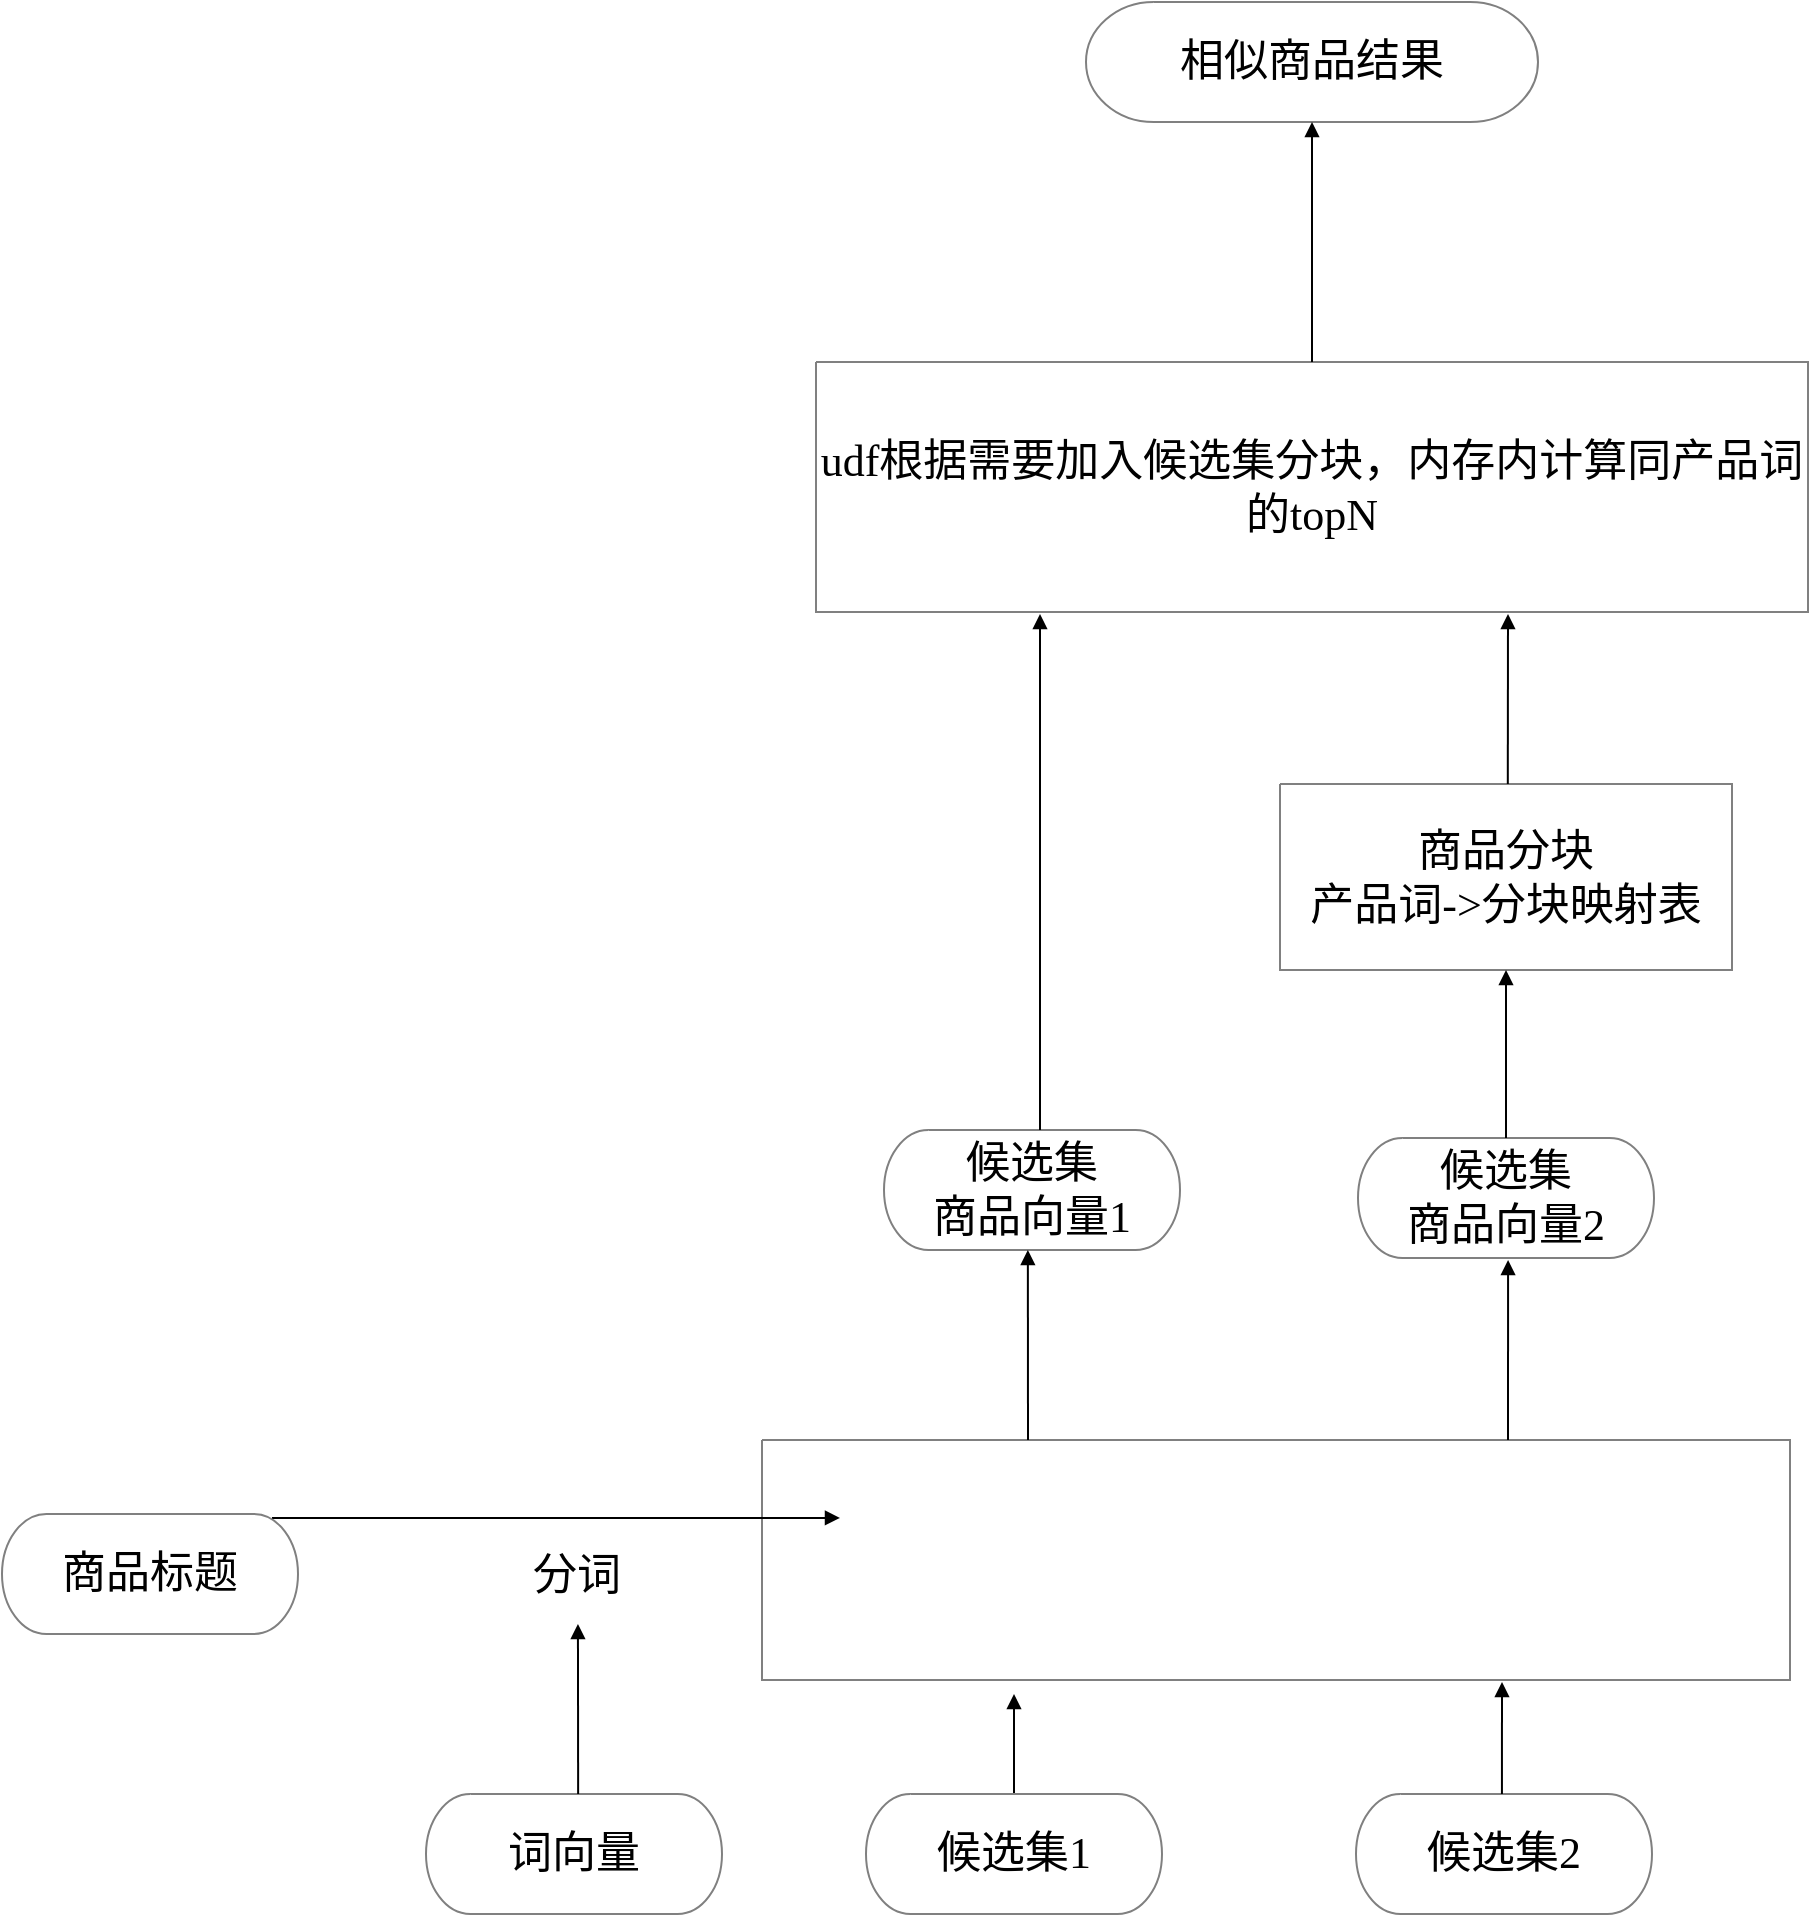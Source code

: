 <mxfile version="10.6.2" type="github"><diagram id="oA9TosYKJ3yfBbiNKTKy" name="第 1 页"><mxGraphModel dx="758" dy="548" grid="1" gridSize="10" guides="1" tooltips="1" connect="1" arrows="1" fold="1" page="1" pageScale="1" pageWidth="827" pageHeight="1169" math="0" shadow="0"><root><mxCell id="0"/><mxCell id="1" parent="0"/><mxCell id="YWl2I7PfXdcEoQetgXxe-2" parent="0"/><mxCell id="YWl2I7PfXdcEoQetgXxe-3" value="&lt;p style=&quot;align:center;margin-left:0;margin-right:0;margin-top:0px;margin-bottom:0px;text-indent:0;valign:middle;direction:ltr;&quot;&gt;&lt;font style=&quot;font-size:22px;font-family:PingFang SC;color:#000000;direction:ltr;letter-spacing:0px;line-height:120%;opacity:1&quot;&gt;商品向量&lt;/font&gt;&lt;/p&gt;" style="verticalAlign=middle;align=center;vsdxID=22;fillColor=#ffffff;gradientColor=none;shape=stencil(nZBRDoQgDERP03+WHsHFe5iISyOCQdT19kIaIxq//Jtp3zTpAFaTaUYNUkwx+F6v1EYD+AUpyRkdKCYFqACrzgf9C352LfuxyWRWg1/yhT/nRE5IsZWuZtCSK8CPeI0e/hF+jV7AJM4PO7KWCyr390bSiNtEtQM=);strokeColor=#808080;spacingTop=-3;spacingBottom=-3;spacingLeft=1;spacingRight=1;labelBackgroundColor=none;rounded=0;html=1;whiteSpace=wrap;" vertex="1" parent="YWl2I7PfXdcEoQetgXxe-2"><mxGeometry x="419" y="756" width="148" height="60" as="geometry"/></mxCell><mxCell id="YWl2I7PfXdcEoQetgXxe-4" value="&lt;p style=&quot;align:center;margin-left:0;margin-right:0;margin-top:0px;margin-bottom:0px;text-indent:0;valign:middle;direction:ltr;&quot;&gt;&lt;font style=&quot;font-size:22px;font-family:PingFang SC;color:#000000;direction:ltr;letter-spacing:0px;line-height:120%;opacity:1&quot;&gt;产品词cluster&lt;/font&gt;&lt;/p&gt;" style="verticalAlign=middle;align=center;vsdxID=23;fillColor=#ffffff;gradientColor=none;shape=stencil(nZBRDoQgDERP03+WHsHFe5iISyOCQdT19kIaIxq//Jtp3zTpAFaTaUYNUkwx+F6v1EYD+AUpyRkdKCYFqACrzgf9C352LfuxyWRWg1/yhT/nRE5IsZWuZtCSK8CPeI0e/hF+jV7AJM4PO7KWCyr390bSiNtEtQM=);strokeColor=#808080;spacingTop=-3;spacingBottom=-3;spacingLeft=1;spacingRight=1;labelBackgroundColor=none;rounded=0;html=1;whiteSpace=wrap;" vertex="1" parent="YWl2I7PfXdcEoQetgXxe-2"><mxGeometry x="673" y="756" width="181" height="60" as="geometry"/></mxCell><mxCell id="YWl2I7PfXdcEoQetgXxe-5" value="&lt;p style=&quot;align:center;margin-left:0;margin-right:0;margin-top:0px;margin-bottom:0px;text-indent:0;valign:middle;direction:ltr;&quot;&gt;&lt;font style=&quot;font-size:22px;font-family:PingFang SC;color:#000000;direction:ltr;letter-spacing:0px;line-height:120%;opacity:1&quot;&gt;join&lt;/font&gt;&lt;/p&gt;" style="verticalAlign=middle;align=center;vsdxID=25;fillColor=#ffffff;gradientColor=none;shape=stencil(nZBRDoQgDERP03+WHsHFe5iISyOCQdT19kIaIxq//Jtp3zTpAFaTaUYNUkwx+F6v1EYD+AUpyRkdKCYFqACrzgf9C352LfuxyWRWg1/yhT/nRE5IsZWuZtCSK8CPeI0e/hF+jV7AJM4PO7KWCyr390bSiNtEtQM=);strokeColor=none;spacingTop=-3;spacingBottom=-3;spacingLeft=1;spacingRight=1;labelBackgroundColor=#ffffff;rounded=0;html=1;whiteSpace=wrap;" vertex="1" parent="YWl2I7PfXdcEoQetgXxe-2"><mxGeometry x="590" y="763" width="52" height="46" as="geometry"/></mxCell><mxCell id="YWl2I7PfXdcEoQetgXxe-6" style="vsdxID=24;edgeStyle=none;startArrow=none;endArrow=none;startSize=5;endSize=5;strokeColor=#7f8080;spacingTop=-3;spacingBottom=-3;spacingLeft=-3;spacingRight=-3;verticalAlign=middle;html=1;labelBackgroundColor=none;rounded=0;exitX=1.007;exitY=0.967;exitDx=0;exitDy=0;exitPerimeter=0;entryX=0;entryY=0.967;entryDx=0;entryDy=0;entryPerimeter=0;" edge="1" parent="YWl2I7PfXdcEoQetgXxe-2" source="YWl2I7PfXdcEoQetgXxe-3" target="YWl2I7PfXdcEoQetgXxe-4"><mxGeometry relative="1" as="geometry"><mxPoint x="-1" y="-12" as="offset"/><Array as="points"/></mxGeometry></mxCell><mxCell id="YWl2I7PfXdcEoQetgXxe-7" value="图层 2" parent="0"/><mxCell id="YWl2I7PfXdcEoQetgXxe-8" style="vsdxID=18;fillColor=#ffffff;gradientColor=none;shape=stencil(nZBRDoQgDERP03+WHsHFe5iISyOCQdT19kIaIxq//Jtp3zTpAFaTaUYNUkwx+F6v1EYD+AUpyRkdKCYFqACrzgf9C352LfuxyWRWg1/yhT/nRE5IsZWuZtCSK8CPeI0e/hF+jV7AJM4PO7KWCyr390bSiNtEtQM=);strokeColor=#808080;spacingTop=-3;spacingBottom=-3;spacingLeft=-3;spacingRight=-3;labelBackgroundColor=none;rounded=0;html=1;whiteSpace=wrap;" vertex="1" parent="YWl2I7PfXdcEoQetgXxe-7"><mxGeometry x="380" y="719" width="514" height="120" as="geometry"/></mxCell><mxCell id="YWl2I7PfXdcEoQetgXxe-9" value="&lt;p style=&quot;align:center;margin-left:0;margin-right:0;margin-top:0px;margin-bottom:0px;text-indent:0;valign:middle;direction:ltr;&quot;&gt;&lt;font style=&quot;font-size:22px;font-family:PingFang SC;color:#000000;direction:ltr;letter-spacing:0px;line-height:120%;opacity:1&quot;&gt;分词&lt;/font&gt;&lt;/p&gt;" style="verticalAlign=middle;align=center;vsdxID=20;fillColor=#ffffff;gradientColor=none;shape=stencil(nZBRDoQgDERP03+WHsHFe5iISyOCQdT19kIaIxq//Jtp3zTpAFaTaUYNUkwx+F6v1EYD+AUpyRkdKCYFqACrzgf9C352LfuxyWRWg1/yhT/nRE5IsZWuZtCSK8CPeI0e/hF+jV7AJM4PO7KWCyr390bSiNtEtQM=);strokeColor=none;spacingTop=-3;spacingBottom=-3;spacingLeft=1;spacingRight=1;labelBackgroundColor=#ffffff;rounded=0;html=1;whiteSpace=wrap;" vertex="1" parent="YWl2I7PfXdcEoQetgXxe-7"><mxGeometry x="258" y="764" width="59" height="46" as="geometry"/></mxCell><mxCell id="YWl2I7PfXdcEoQetgXxe-10" vertex="1" parent="YWl2I7PfXdcEoQetgXxe-7"><mxGeometry x="506" y="846" as="geometry"/></mxCell><mxCell id="YWl2I7PfXdcEoQetgXxe-11" style="vsdxID=21;edgeStyle=none;startArrow=none;endArrow=block;startSize=5;endSize=5;strokeColor=#000000;spacingTop=-3;spacingBottom=-3;spacingLeft=-3;spacingRight=-3;verticalAlign=middle;html=1;labelBackgroundColor=none;rounded=0;exitX=0.5;exitY=0;exitDx=0;exitDy=0;exitPerimeter=0;" edge="1" parent="YWl2I7PfXdcEoQetgXxe-7" source="YWl2I7PfXdcEoQetgXxe-14" target="YWl2I7PfXdcEoQetgXxe-10"><mxGeometry relative="1" as="geometry"><mxPoint x="-27" y="-1" as="offset"/><Array as="points"/></mxGeometry></mxCell><mxCell id="YWl2I7PfXdcEoQetgXxe-12" style="vsdxID=19;edgeStyle=none;startArrow=none;endArrow=block;startSize=5;endSize=5;strokeColor=#000000;spacingTop=-3;spacingBottom=-3;spacingLeft=-3;spacingRight=-3;verticalAlign=middle;html=1;labelBackgroundColor=none;rounded=0;exitX=0.912;exitY=0.033;exitDx=0;exitDy=0;exitPerimeter=0;entryX=0;entryY=0.033;entryDx=0;entryDy=0;entryPerimeter=0;" edge="1" parent="YWl2I7PfXdcEoQetgXxe-7" source="YWl2I7PfXdcEoQetgXxe-16" target="YWl2I7PfXdcEoQetgXxe-3"><mxGeometry relative="1" as="geometry"><mxPoint y="-12" as="offset"/><Array as="points"/></mxGeometry></mxCell><mxCell id="YWl2I7PfXdcEoQetgXxe-13" value="Layer 1" parent="0"/><mxCell id="YWl2I7PfXdcEoQetgXxe-14" value="&lt;p style=&quot;align:center;margin-left:0;margin-right:0;margin-top:0px;margin-bottom:0px;text-indent:0;valign:middle;direction:ltr;&quot;&gt;&lt;font style=&quot;font-size:22px;font-family:PingFang SC;color:#000000;direction:ltr;letter-spacing:0px;line-height:120%;opacity:1&quot;&gt;候选集1&lt;/font&gt;&lt;/p&gt;" style="verticalAlign=middle;align=center;vsdxID=1;fillColor=#ffffff;gradientColor=none;shape=stencil(jZLbDoIwDIafZrfLaMPp0qC+BxGQRQQyQOHtBTfYATVy1XZ/128/JZh0ZdrmBFjXi+aWP3nWlwSPBIDXZS54P0cETwSTohH5VTRDncm8TRflEt2bx3LDKPs8f2kBNsmUvbOzVFa8NpTRD+VlEPJSTx7GSCFScs/UsxHUXKYKkyoAUIzNT+nR1auCbwCwwwcG3aEKYUgDG8LEdLnWwduzHRA92LbJMdSS7yEDGoJNqQHAMm4FNF6BtuBfYxxbvhkPO0IbaPszjkHu+DnWy1fwqpK7u1kyB+6yziW56Hh6AQ==);strokeColor=#808080;spacingTop=-3;spacingBottom=-3;spacingLeft=1;spacingRight=1;labelBackgroundColor=none;rounded=0;html=1;whiteSpace=wrap;" vertex="1" parent="YWl2I7PfXdcEoQetgXxe-13"><mxGeometry x="432" y="896" width="148" height="60" as="geometry"/></mxCell><mxCell id="YWl2I7PfXdcEoQetgXxe-15" value="&lt;p style=&quot;align:center;margin-left:0;margin-right:0;margin-top:0px;margin-bottom:0px;text-indent:0;valign:middle;direction:ltr;&quot;&gt;&lt;font style=&quot;font-size:22px;font-family:PingFang SC;color:#000000;direction:ltr;letter-spacing:0px;line-height:120%;opacity:1&quot;&gt;词向量&lt;/font&gt;&lt;/p&gt;" style="verticalAlign=middle;align=center;vsdxID=2;fillColor=#ffffff;gradientColor=none;shape=stencil(jZLbDoIwDIafZrfLaMPp0qC+BxGQRQQyQOHtBTfYATVy1XZ/128/JZh0ZdrmBFjXi+aWP3nWlwSPBIDXZS54P0cETwSTohH5VTRDncm8TRflEt2bx3LDKPs8f2kBNsmUvbOzVFa8NpTRD+VlEPJSTx7GSCFScs/UsxHUXKYKkyoAUIzNT+nR1auCbwCwwwcG3aEKYUgDG8LEdLnWwduzHRA92LbJMdSS7yEDGoJNqQHAMm4FNF6BtuBfYxxbvhkPO0IbaPszjkHu+DnWy1fwqpK7u1kyB+6yziW56Hh6AQ==);strokeColor=#808080;spacingTop=-3;spacingBottom=-3;spacingLeft=1;spacingRight=1;labelBackgroundColor=none;rounded=0;html=1;whiteSpace=wrap;" vertex="1" parent="YWl2I7PfXdcEoQetgXxe-13"><mxGeometry x="212" y="896" width="148" height="60" as="geometry"/></mxCell><mxCell id="YWl2I7PfXdcEoQetgXxe-16" value="&lt;p style=&quot;align:center;margin-left:0;margin-right:0;margin-top:0px;margin-bottom:0px;text-indent:0;valign:middle;direction:ltr;&quot;&gt;&lt;font style=&quot;font-size:22px;font-family:PingFang SC;color:#000000;direction:ltr;letter-spacing:0px;line-height:120%;opacity:1&quot;&gt;商品标题&lt;/font&gt;&lt;/p&gt;" style="verticalAlign=middle;align=center;vsdxID=3;fillColor=#ffffff;gradientColor=none;shape=stencil(jZLbDoIwDIafZrfLaMPp0qC+BxGQRQQyQOHtBTfYATVy1XZ/128/JZh0ZdrmBFjXi+aWP3nWlwSPBIDXZS54P0cETwSTohH5VTRDncm8TRflEt2bx3LDKPs8f2kBNsmUvbOzVFa8NpTRD+VlEPJSTx7GSCFScs/UsxHUXKYKkyoAUIzNT+nR1auCbwCwwwcG3aEKYUgDG8LEdLnWwduzHRA92LbJMdSS7yEDGoJNqQHAMm4FNF6BtuBfYxxbvhkPO0IbaPszjkHu+DnWy1fwqpK7u1kyB+6yziW56Hh6AQ==);strokeColor=#808080;spacingTop=-3;spacingBottom=-3;spacingLeft=1;spacingRight=1;labelBackgroundColor=none;rounded=0;html=1;whiteSpace=wrap;" vertex="1" parent="YWl2I7PfXdcEoQetgXxe-13"><mxGeometry y="756" width="148" height="60" as="geometry"/></mxCell><mxCell id="YWl2I7PfXdcEoQetgXxe-17" value="&lt;p style=&quot;align:center;margin-left:0;margin-right:0;margin-top:0px;margin-bottom:0px;text-indent:0;valign:middle;direction:ltr;&quot;&gt;&lt;font style=&quot;font-size:22px;font-family:PingFang SC;color:#000000;direction:ltr;letter-spacing:0px;line-height:120%;opacity:1&quot;&gt;候选集2&lt;/font&gt;&lt;/p&gt;" style="verticalAlign=middle;align=center;vsdxID=5;fillColor=#ffffff;gradientColor=none;shape=stencil(jZLbDoIwDIafZrfLaMPp0qC+BxGQRQQyQOHtBTfYATVy1XZ/128/JZh0ZdrmBFjXi+aWP3nWlwSPBIDXZS54P0cETwSTohH5VTRDncm8TRflEt2bx3LDKPs8f2kBNsmUvbOzVFa8NpTRD+VlEPJSTx7GSCFScs/UsxHUXKYKkyoAUIzNT+nR1auCbwCwwwcG3aEKYUgDG8LEdLnWwduzHRA92LbJMdSS7yEDGoJNqQHAMm4FNF6BtuBfYxxbvhkPO0IbaPszjkHu+DnWy1fwqpK7u1kyB+6yziW56Hh6AQ==);strokeColor=#808080;spacingTop=-3;spacingBottom=-3;spacingLeft=1;spacingRight=1;labelBackgroundColor=none;rounded=0;html=1;whiteSpace=wrap;" vertex="1" parent="YWl2I7PfXdcEoQetgXxe-13"><mxGeometry x="677" y="896" width="148" height="60" as="geometry"/></mxCell><mxCell id="YWl2I7PfXdcEoQetgXxe-18" value="&lt;p style=&quot;align:center;margin-left:0;margin-right:0;margin-top:0px;margin-bottom:0px;text-indent:0;valign:middle;direction:ltr;&quot;&gt;&lt;font style=&quot;font-size:22px;font-family:PingFang SC;color:#000000;direction:ltr;letter-spacing:0px;line-height:120%;opacity:1&quot;&gt;候选集&lt;br/&gt;商品向量1&lt;/font&gt;&lt;/p&gt;" style="verticalAlign=middle;align=center;vsdxID=6;fillColor=#ffffff;gradientColor=none;shape=stencil(jZLbDoIwDIafZrfLaMPp0qC+BxGQRQQyQOHtBTfYATVy1XZ/128/JZh0ZdrmBFjXi+aWP3nWlwSPBIDXZS54P0cETwSTohH5VTRDncm8TRflEt2bx3LDKPs8f2kBNsmUvbOzVFa8NpTRD+VlEPJSTx7GSCFScs/UsxHUXKYKkyoAUIzNT+nR1auCbwCwwwcG3aEKYUgDG8LEdLnWwduzHRA92LbJMdSS7yEDGoJNqQHAMm4FNF6BtuBfYxxbvhkPO0IbaPszjkHu+DnWy1fwqpK7u1kyB+6yziW56Hh6AQ==);strokeColor=#808080;spacingTop=-3;spacingBottom=-3;spacingLeft=1;spacingRight=1;labelBackgroundColor=none;rounded=0;html=1;whiteSpace=wrap;" vertex="1" parent="YWl2I7PfXdcEoQetgXxe-13"><mxGeometry x="441" y="564" width="148" height="60" as="geometry"/></mxCell><mxCell id="YWl2I7PfXdcEoQetgXxe-19" value="&lt;p style=&quot;align:center;margin-left:0;margin-right:0;margin-top:0px;margin-bottom:0px;text-indent:0;valign:middle;direction:ltr;&quot;&gt;&lt;font style=&quot;font-size:22px;font-family:PingFang SC;color:#000000;direction:ltr;letter-spacing:0px;line-height:120%;opacity:1&quot;&gt;候选集&lt;br/&gt;商品向量2&lt;/font&gt;&lt;/p&gt;" style="verticalAlign=middle;align=center;vsdxID=7;fillColor=#ffffff;gradientColor=none;shape=stencil(jZLbDoIwDIafZrfLaMPp0qC+BxGQRQQyQOHtBTfYATVy1XZ/128/JZh0ZdrmBFjXi+aWP3nWlwSPBIDXZS54P0cETwSTohH5VTRDncm8TRflEt2bx3LDKPs8f2kBNsmUvbOzVFa8NpTRD+VlEPJSTx7GSCFScs/UsxHUXKYKkyoAUIzNT+nR1auCbwCwwwcG3aEKYUgDG8LEdLnWwduzHRA92LbJMdSS7yEDGoJNqQHAMm4FNF6BtuBfYxxbvhkPO0IbaPszjkHu+DnWy1fwqpK7u1kyB+6yziW56Hh6AQ==);strokeColor=#808080;spacingTop=-3;spacingBottom=-3;spacingLeft=1;spacingRight=1;labelBackgroundColor=none;rounded=0;html=1;whiteSpace=wrap;" vertex="1" parent="YWl2I7PfXdcEoQetgXxe-13"><mxGeometry x="678" y="568" width="148" height="60" as="geometry"/></mxCell><mxCell id="YWl2I7PfXdcEoQetgXxe-20" value="&lt;p style=&quot;align:center;margin-left:0;margin-right:0;margin-top:0px;margin-bottom:0px;text-indent:0;valign:middle;direction:ltr;&quot;&gt;&lt;font style=&quot;font-size:22px;font-family:PingFang SC;color:#000000;direction:ltr;letter-spacing:0px;line-height:120%;opacity:1&quot;&gt;商品分块&lt;br/&gt;产品词-&amp;gt;分块映射表&lt;/font&gt;&lt;/p&gt;" style="verticalAlign=middle;align=center;vsdxID=8;fillColor=#ffffff;gradientColor=none;shape=stencil(nZBRDoQgDERP03+WHsHFe5iISyOCQdT19kIaIxq//Jtp3zTpAFaTaUYNUkwx+F6v1EYD+AUpyRkdKCYFqACrzgf9C352LfuxyWRWg1/yhT/nRE5IsZWuZtCSK8CPeI0e/hF+jV7AJM4PO7KWCyr390bSiNtEtQM=);strokeColor=#808080;spacingTop=-3;spacingBottom=-3;spacingLeft=1;spacingRight=1;labelBackgroundColor=none;rounded=0;html=1;whiteSpace=wrap;" vertex="1" parent="YWl2I7PfXdcEoQetgXxe-13"><mxGeometry x="639" y="391" width="226" height="93" as="geometry"/></mxCell><mxCell id="YWl2I7PfXdcEoQetgXxe-21" value="&lt;p style=&quot;align:center;margin-left:0;margin-right:0;margin-top:0px;margin-bottom:0px;text-indent:0;valign:middle;direction:ltr;&quot;&gt;&lt;font style=&quot;font-size:22px;font-family:PingFang SC;color:#000000;direction:ltr;letter-spacing:0px;line-height:120%;opacity:1&quot;&gt;udf根据需要加入候选集分块，内存内计算同产品词的topN&lt;/font&gt;&lt;/p&gt;" style="verticalAlign=middle;align=center;vsdxID=9;fillColor=#ffffff;gradientColor=none;shape=stencil(nZBRDoQgDERP03+WHsHFe5iISyOCQdT19kIaIxq//Jtp3zTpAFaTaUYNUkwx+F6v1EYD+AUpyRkdKCYFqACrzgf9C352LfuxyWRWg1/yhT/nRE5IsZWuZtCSK8CPeI0e/hF+jV7AJM4PO7KWCyr390bSiNtEtQM=);strokeColor=#808080;spacingTop=-3;spacingBottom=-3;spacingLeft=1;spacingRight=1;labelBackgroundColor=none;rounded=0;html=1;whiteSpace=wrap;" vertex="1" parent="YWl2I7PfXdcEoQetgXxe-13"><mxGeometry x="407" y="180" width="496" height="125" as="geometry"/></mxCell><mxCell id="YWl2I7PfXdcEoQetgXxe-22" value="&lt;p style=&quot;align:center;margin-left:0;margin-right:0;margin-top:0px;margin-bottom:0px;text-indent:0;valign:middle;direction:ltr;&quot;&gt;&lt;font style=&quot;font-size:22px;font-family:PingFang SC;color:#000000;direction:ltr;letter-spacing:0px;line-height:120%;opacity:1&quot;&gt;相似商品结果&lt;/font&gt;&lt;/p&gt;" style="verticalAlign=middle;align=center;vsdxID=10;fillColor=#ffffff;gradientColor=none;shape=stencil(jZLbDoIwDIafZrfLaMPp0qC+BxGQRQQyQOHtBTfYATVy1XZ/128/JZh0ZdrmBFjXi+aWP3nWlwSPBIDXZS54P0cETwSTohH5VTRDncm8TRflEt2bx3LDKPs8f2kBNsmUvbOzVFa8NpTRD+VlEPJSTx7GSCFScs/UsxHUXKYKkyoAUIzNT+nR1auCbwCwwwcG3aEKYUgDG8LEdLnWwduzHRA92LbJMdSS7yEDGoJNqQHAMm4FNF6BtuBfYxxbvhkPO0IbaPszjkHu+DnWy1fwqpK7u1kyB+6yziW56Hh6AQ==);strokeColor=#808080;spacingTop=-3;spacingBottom=-3;spacingLeft=1;spacingRight=1;labelBackgroundColor=none;rounded=0;html=1;whiteSpace=wrap;" vertex="1" parent="YWl2I7PfXdcEoQetgXxe-13"><mxGeometry x="542" width="226" height="60" as="geometry"/></mxCell><mxCell id="YWl2I7PfXdcEoQetgXxe-23" style="vsdxID=4;edgeStyle=none;startArrow=none;endArrow=block;startSize=5;endSize=5;strokeColor=#000000;spacingTop=-3;spacingBottom=-3;spacingLeft=-3;spacingRight=-3;verticalAlign=middle;html=1;labelBackgroundColor=none;rounded=0;exitX=0.514;exitY=0;exitDx=0;exitDy=0;exitPerimeter=0;entryX=0.508;entryY=1.022;entryDx=0;entryDy=0;entryPerimeter=0;" edge="1" parent="YWl2I7PfXdcEoQetgXxe-13" source="YWl2I7PfXdcEoQetgXxe-15" target="YWl2I7PfXdcEoQetgXxe-9"><mxGeometry relative="1" as="geometry"><mxPoint x="25" as="offset"/><Array as="points"/></mxGeometry></mxCell><mxCell id="YWl2I7PfXdcEoQetgXxe-24" vertex="1" parent="YWl2I7PfXdcEoQetgXxe-13"><mxGeometry x="513" y="719" as="geometry"/></mxCell><mxCell id="YWl2I7PfXdcEoQetgXxe-25" style="vsdxID=11;edgeStyle=none;startArrow=none;endArrow=block;startSize=5;endSize=5;strokeColor=#000000;spacingTop=-3;spacingBottom=-3;spacingLeft=-3;spacingRight=-3;verticalAlign=middle;html=1;labelBackgroundColor=none;rounded=0;entryX=0.486;entryY=1;entryDx=0;entryDy=0;entryPerimeter=0;" edge="1" parent="YWl2I7PfXdcEoQetgXxe-13" source="YWl2I7PfXdcEoQetgXxe-24" target="YWl2I7PfXdcEoQetgXxe-18"><mxGeometry relative="1" as="geometry"><mxPoint x="25" y="-1" as="offset"/><Array as="points"/></mxGeometry></mxCell><mxCell id="YWl2I7PfXdcEoQetgXxe-26" vertex="1" parent="YWl2I7PfXdcEoQetgXxe-13"><mxGeometry x="753" y="719" as="geometry"/></mxCell><mxCell id="YWl2I7PfXdcEoQetgXxe-27" style="vsdxID=12;edgeStyle=none;startArrow=none;endArrow=block;startSize=5;endSize=5;strokeColor=#000000;spacingTop=-3;spacingBottom=-3;spacingLeft=-3;spacingRight=-3;verticalAlign=middle;html=1;labelBackgroundColor=none;rounded=0;entryX=0.507;entryY=1.017;entryDx=0;entryDy=0;entryPerimeter=0;" edge="1" parent="YWl2I7PfXdcEoQetgXxe-13" source="YWl2I7PfXdcEoQetgXxe-26" target="YWl2I7PfXdcEoQetgXxe-19"><mxGeometry relative="1" as="geometry"><mxPoint x="24" y="-1" as="offset"/><Array as="points"/></mxGeometry></mxCell><mxCell id="YWl2I7PfXdcEoQetgXxe-28" vertex="1" parent="YWl2I7PfXdcEoQetgXxe-13"><mxGeometry x="750" y="840" as="geometry"/></mxCell><mxCell id="YWl2I7PfXdcEoQetgXxe-29" style="vsdxID=13;edgeStyle=none;startArrow=none;endArrow=block;startSize=5;endSize=5;strokeColor=#000000;spacingTop=-3;spacingBottom=-3;spacingLeft=-3;spacingRight=-3;verticalAlign=middle;html=1;labelBackgroundColor=none;rounded=0;exitX=0.493;exitY=0;exitDx=0;exitDy=0;exitPerimeter=0;" edge="1" parent="YWl2I7PfXdcEoQetgXxe-13" source="YWl2I7PfXdcEoQetgXxe-17" target="YWl2I7PfXdcEoQetgXxe-28"><mxGeometry relative="1" as="geometry"><mxPoint x="24" as="offset"/><Array as="points"/></mxGeometry></mxCell><mxCell id="YWl2I7PfXdcEoQetgXxe-30" vertex="1" parent="YWl2I7PfXdcEoQetgXxe-13"><mxGeometry x="519" y="306" as="geometry"/></mxCell><mxCell id="YWl2I7PfXdcEoQetgXxe-31" style="vsdxID=14;edgeStyle=none;startArrow=none;endArrow=block;startSize=5;endSize=5;strokeColor=#000000;spacingTop=-3;spacingBottom=-3;spacingLeft=-3;spacingRight=-3;verticalAlign=middle;html=1;labelBackgroundColor=none;rounded=0;exitX=0.527;exitY=0;exitDx=0;exitDy=0;exitPerimeter=0;" edge="1" parent="YWl2I7PfXdcEoQetgXxe-13" source="YWl2I7PfXdcEoQetgXxe-18" target="YWl2I7PfXdcEoQetgXxe-30"><mxGeometry relative="1" as="geometry"><mxPoint x="25" as="offset"/><Array as="points"/></mxGeometry></mxCell><mxCell id="YWl2I7PfXdcEoQetgXxe-32" style="vsdxID=15;edgeStyle=none;startArrow=none;endArrow=block;startSize=5;endSize=5;strokeColor=#000000;spacingTop=-3;spacingBottom=-3;spacingLeft=-3;spacingRight=-3;verticalAlign=middle;html=1;labelBackgroundColor=none;rounded=0;exitX=0.5;exitY=0;exitDx=0;exitDy=0;exitPerimeter=0;entryX=0.5;entryY=1;entryDx=0;entryDy=0;entryPerimeter=0;" edge="1" parent="YWl2I7PfXdcEoQetgXxe-13" source="YWl2I7PfXdcEoQetgXxe-21" target="YWl2I7PfXdcEoQetgXxe-22"><mxGeometry relative="1" as="geometry"><mxPoint x="25" as="offset"/><Array as="points"/></mxGeometry></mxCell><mxCell id="YWl2I7PfXdcEoQetgXxe-33" vertex="1" parent="YWl2I7PfXdcEoQetgXxe-13"><mxGeometry x="753" y="306" as="geometry"/></mxCell><mxCell id="YWl2I7PfXdcEoQetgXxe-34" style="vsdxID=17;edgeStyle=none;startArrow=none;endArrow=block;startSize=5;endSize=5;strokeColor=#000000;spacingTop=-3;spacingBottom=-3;spacingLeft=-3;spacingRight=-3;verticalAlign=middle;html=1;labelBackgroundColor=none;rounded=0;exitX=0.504;exitY=0;exitDx=0;exitDy=0;exitPerimeter=0;" edge="1" parent="YWl2I7PfXdcEoQetgXxe-13" source="YWl2I7PfXdcEoQetgXxe-20" target="YWl2I7PfXdcEoQetgXxe-33"><mxGeometry relative="1" as="geometry"><mxPoint x="25" y="-1" as="offset"/><Array as="points"/></mxGeometry></mxCell><mxCell id="YWl2I7PfXdcEoQetgXxe-35" style="vsdxID=16;edgeStyle=none;startArrow=none;endArrow=block;startSize=5;endSize=5;strokeColor=#000000;spacingTop=-3;spacingBottom=-3;spacingLeft=-3;spacingRight=-3;verticalAlign=middle;html=1;labelBackgroundColor=none;rounded=0;exitX=0.5;exitY=0;exitDx=0;exitDy=0;exitPerimeter=0;entryX=0.5;entryY=1;entryDx=0;entryDy=0;entryPerimeter=0;" edge="1" parent="YWl2I7PfXdcEoQetgXxe-13" source="YWl2I7PfXdcEoQetgXxe-19" target="YWl2I7PfXdcEoQetgXxe-20"><mxGeometry relative="1" as="geometry"><mxPoint x="25" y="-1" as="offset"/><Array as="points"/></mxGeometry></mxCell></root></mxGraphModel></diagram></mxfile>